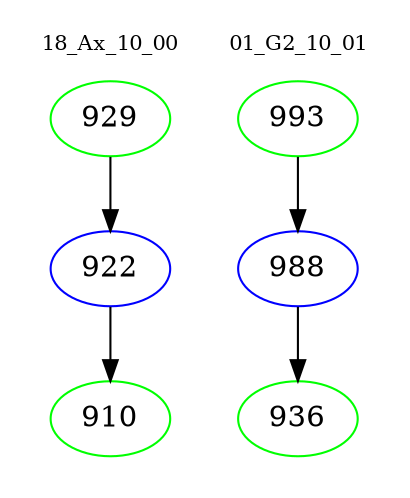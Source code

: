 digraph{
subgraph cluster_0 {
color = white
label = "18_Ax_10_00";
fontsize=10;
T0_929 [label="929", color="green"]
T0_929 -> T0_922 [color="black"]
T0_922 [label="922", color="blue"]
T0_922 -> T0_910 [color="black"]
T0_910 [label="910", color="green"]
}
subgraph cluster_1 {
color = white
label = "01_G2_10_01";
fontsize=10;
T1_993 [label="993", color="green"]
T1_993 -> T1_988 [color="black"]
T1_988 [label="988", color="blue"]
T1_988 -> T1_936 [color="black"]
T1_936 [label="936", color="green"]
}
}
